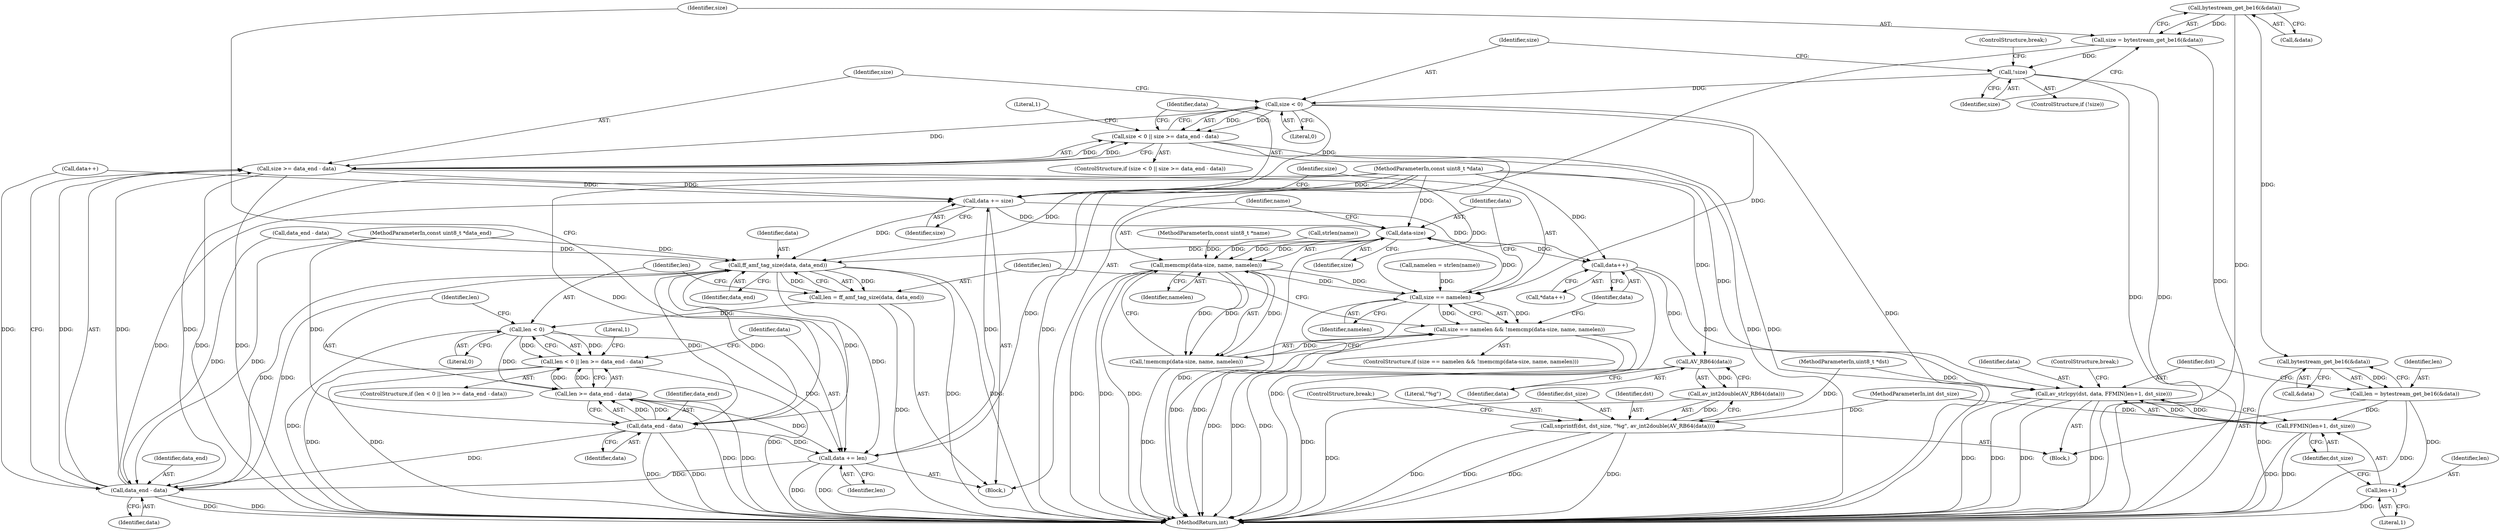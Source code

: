 digraph "1_FFmpeg_ffcc82219cef0928bed2d558b19ef6ea35634130@pointer" {
"1000156" [label="(Call,bytestream_get_be16(&data))"];
"1000154" [label="(Call,size = bytestream_get_be16(&data))"];
"1000160" [label="(Call,!size)"];
"1000165" [label="(Call,size < 0)"];
"1000164" [label="(Call,size < 0 || size >= data_end - data)"];
"1000168" [label="(Call,size >= data_end - data)"];
"1000176" [label="(Call,data += size)"];
"1000186" [label="(Call,data-size)"];
"1000185" [label="(Call,memcmp(data-size, name, namelen))"];
"1000181" [label="(Call,size == namelen)"];
"1000180" [label="(Call,size == namelen && !memcmp(data-size, name, namelen))"];
"1000184" [label="(Call,!memcmp(data-size, name, namelen))"];
"1000194" [label="(Call,data++)"];
"1000203" [label="(Call,AV_RB64(data))"];
"1000202" [label="(Call,av_int2double(AV_RB64(data)))"];
"1000198" [label="(Call,snprintf(dst, dst_size, \"%g\", av_int2double(AV_RB64(data))))"];
"1000223" [label="(Call,av_strlcpy(dst, data, FFMIN(len+1, dst_size)))"];
"1000240" [label="(Call,ff_amf_tag_size(data, data_end))"];
"1000170" [label="(Call,data_end - data)"];
"1000238" [label="(Call,len = ff_amf_tag_size(data, data_end))"];
"1000245" [label="(Call,len < 0)"];
"1000244" [label="(Call,len < 0 || len >= data_end - data)"];
"1000248" [label="(Call,len >= data_end - data)"];
"1000256" [label="(Call,data += len)"];
"1000250" [label="(Call,data_end - data)"];
"1000220" [label="(Call,bytestream_get_be16(&data))"];
"1000218" [label="(Call,len = bytestream_get_be16(&data))"];
"1000226" [label="(Call,FFMIN(len+1, dst_size))"];
"1000227" [label="(Call,len+1)"];
"1000204" [label="(Identifier,data)"];
"1000161" [label="(Identifier,size)"];
"1000170" [label="(Call,data_end - data)"];
"1000257" [label="(Identifier,data)"];
"1000149" [label="(Call,data++)"];
"1000180" [label="(Call,size == namelen && !memcmp(data-size, name, namelen))"];
"1000194" [label="(Call,data++)"];
"1000255" [label="(Literal,1)"];
"1000198" [label="(Call,snprintf(dst, dst_size, \"%g\", av_int2double(AV_RB64(data))))"];
"1000176" [label="(Call,data += size)"];
"1000228" [label="(Identifier,len)"];
"1000248" [label="(Call,len >= data_end - data)"];
"1000154" [label="(Call,size = bytestream_get_be16(&data))"];
"1000181" [label="(Call,size == namelen)"];
"1000190" [label="(Identifier,namelen)"];
"1000256" [label="(Call,data += len)"];
"1000102" [label="(MethodParameterIn,const uint8_t *data_end)"];
"1000238" [label="(Call,len = ff_amf_tag_size(data, data_end))"];
"1000227" [label="(Call,len+1)"];
"1000165" [label="(Call,size < 0)"];
"1000159" [label="(ControlStructure,if (!size))"];
"1000239" [label="(Identifier,len)"];
"1000183" [label="(Identifier,namelen)"];
"1000244" [label="(Call,len < 0 || len >= data_end - data)"];
"1000258" [label="(Identifier,len)"];
"1000202" [label="(Call,av_int2double(AV_RB64(data)))"];
"1000251" [label="(Identifier,data_end)"];
"1000193" [label="(Call,*data++)"];
"1000219" [label="(Identifier,len)"];
"1000156" [label="(Call,bytestream_get_be16(&data))"];
"1000177" [label="(Identifier,data)"];
"1000224" [label="(Identifier,dst)"];
"1000167" [label="(Literal,0)"];
"1000188" [label="(Identifier,size)"];
"1000199" [label="(Identifier,dst)"];
"1000226" [label="(Call,FFMIN(len+1, dst_size))"];
"1000185" [label="(Call,memcmp(data-size, name, namelen))"];
"1000242" [label="(Identifier,data_end)"];
"1000171" [label="(Identifier,data_end)"];
"1000243" [label="(ControlStructure,if (len < 0 || len >= data_end - data))"];
"1000230" [label="(Identifier,dst_size)"];
"1000101" [label="(MethodParameterIn,const uint8_t *data)"];
"1000247" [label="(Literal,0)"];
"1000249" [label="(Identifier,len)"];
"1000175" [label="(Literal,1)"];
"1000166" [label="(Identifier,size)"];
"1000246" [label="(Identifier,len)"];
"1000196" [label="(Block,)"];
"1000225" [label="(Identifier,data)"];
"1000160" [label="(Call,!size)"];
"1000195" [label="(Identifier,data)"];
"1000182" [label="(Identifier,size)"];
"1000223" [label="(Call,av_strlcpy(dst, data, FFMIN(len+1, dst_size)))"];
"1000218" [label="(Call,len = bytestream_get_be16(&data))"];
"1000179" [label="(ControlStructure,if (size == namelen && !memcmp(data-size, name, namelen)))"];
"1000250" [label="(Call,data_end - data)"];
"1000189" [label="(Identifier,name)"];
"1000241" [label="(Identifier,data)"];
"1000205" [label="(ControlStructure,break;)"];
"1000221" [label="(Call,&data)"];
"1000240" [label="(Call,ff_amf_tag_size(data, data_end))"];
"1000110" [label="(Call,strlen(name))"];
"1000187" [label="(Identifier,data)"];
"1000162" [label="(ControlStructure,break;)"];
"1000184" [label="(Call,!memcmp(data-size, name, namelen))"];
"1000231" [label="(ControlStructure,break;)"];
"1000142" [label="(Call,data_end - data)"];
"1000169" [label="(Identifier,size)"];
"1000186" [label="(Call,data-size)"];
"1000105" [label="(MethodParameterIn,int dst_size)"];
"1000164" [label="(Call,size < 0 || size >= data_end - data)"];
"1000104" [label="(MethodParameterIn,uint8_t *dst)"];
"1000229" [label="(Literal,1)"];
"1000155" [label="(Identifier,size)"];
"1000203" [label="(Call,AV_RB64(data))"];
"1000262" [label="(MethodReturn,int)"];
"1000163" [label="(ControlStructure,if (size < 0 || size >= data_end - data))"];
"1000201" [label="(Literal,\"%g\")"];
"1000245" [label="(Call,len < 0)"];
"1000157" [label="(Call,&data)"];
"1000220" [label="(Call,bytestream_get_be16(&data))"];
"1000200" [label="(Identifier,dst_size)"];
"1000152" [label="(Block,)"];
"1000103" [label="(MethodParameterIn,const uint8_t *name)"];
"1000178" [label="(Identifier,size)"];
"1000252" [label="(Identifier,data)"];
"1000108" [label="(Call,namelen = strlen(name))"];
"1000168" [label="(Call,size >= data_end - data)"];
"1000172" [label="(Identifier,data)"];
"1000156" -> "1000154"  [label="AST: "];
"1000156" -> "1000157"  [label="CFG: "];
"1000157" -> "1000156"  [label="AST: "];
"1000154" -> "1000156"  [label="CFG: "];
"1000156" -> "1000262"  [label="DDG: "];
"1000156" -> "1000154"  [label="DDG: "];
"1000156" -> "1000220"  [label="DDG: "];
"1000154" -> "1000152"  [label="AST: "];
"1000155" -> "1000154"  [label="AST: "];
"1000161" -> "1000154"  [label="CFG: "];
"1000154" -> "1000262"  [label="DDG: "];
"1000154" -> "1000160"  [label="DDG: "];
"1000160" -> "1000159"  [label="AST: "];
"1000160" -> "1000161"  [label="CFG: "];
"1000161" -> "1000160"  [label="AST: "];
"1000162" -> "1000160"  [label="CFG: "];
"1000166" -> "1000160"  [label="CFG: "];
"1000160" -> "1000262"  [label="DDG: "];
"1000160" -> "1000262"  [label="DDG: "];
"1000160" -> "1000165"  [label="DDG: "];
"1000165" -> "1000164"  [label="AST: "];
"1000165" -> "1000167"  [label="CFG: "];
"1000166" -> "1000165"  [label="AST: "];
"1000167" -> "1000165"  [label="AST: "];
"1000169" -> "1000165"  [label="CFG: "];
"1000164" -> "1000165"  [label="CFG: "];
"1000165" -> "1000262"  [label="DDG: "];
"1000165" -> "1000164"  [label="DDG: "];
"1000165" -> "1000164"  [label="DDG: "];
"1000165" -> "1000168"  [label="DDG: "];
"1000165" -> "1000176"  [label="DDG: "];
"1000165" -> "1000181"  [label="DDG: "];
"1000164" -> "1000163"  [label="AST: "];
"1000164" -> "1000168"  [label="CFG: "];
"1000168" -> "1000164"  [label="AST: "];
"1000175" -> "1000164"  [label="CFG: "];
"1000177" -> "1000164"  [label="CFG: "];
"1000164" -> "1000262"  [label="DDG: "];
"1000164" -> "1000262"  [label="DDG: "];
"1000164" -> "1000262"  [label="DDG: "];
"1000168" -> "1000164"  [label="DDG: "];
"1000168" -> "1000164"  [label="DDG: "];
"1000168" -> "1000170"  [label="CFG: "];
"1000169" -> "1000168"  [label="AST: "];
"1000170" -> "1000168"  [label="AST: "];
"1000168" -> "1000262"  [label="DDG: "];
"1000168" -> "1000262"  [label="DDG: "];
"1000170" -> "1000168"  [label="DDG: "];
"1000170" -> "1000168"  [label="DDG: "];
"1000168" -> "1000176"  [label="DDG: "];
"1000168" -> "1000181"  [label="DDG: "];
"1000176" -> "1000152"  [label="AST: "];
"1000176" -> "1000178"  [label="CFG: "];
"1000177" -> "1000176"  [label="AST: "];
"1000178" -> "1000176"  [label="AST: "];
"1000182" -> "1000176"  [label="CFG: "];
"1000170" -> "1000176"  [label="DDG: "];
"1000149" -> "1000176"  [label="DDG: "];
"1000256" -> "1000176"  [label="DDG: "];
"1000101" -> "1000176"  [label="DDG: "];
"1000176" -> "1000186"  [label="DDG: "];
"1000176" -> "1000194"  [label="DDG: "];
"1000176" -> "1000240"  [label="DDG: "];
"1000186" -> "1000185"  [label="AST: "];
"1000186" -> "1000188"  [label="CFG: "];
"1000187" -> "1000186"  [label="AST: "];
"1000188" -> "1000186"  [label="AST: "];
"1000189" -> "1000186"  [label="CFG: "];
"1000186" -> "1000262"  [label="DDG: "];
"1000186" -> "1000185"  [label="DDG: "];
"1000186" -> "1000185"  [label="DDG: "];
"1000101" -> "1000186"  [label="DDG: "];
"1000181" -> "1000186"  [label="DDG: "];
"1000186" -> "1000194"  [label="DDG: "];
"1000186" -> "1000240"  [label="DDG: "];
"1000185" -> "1000184"  [label="AST: "];
"1000185" -> "1000190"  [label="CFG: "];
"1000189" -> "1000185"  [label="AST: "];
"1000190" -> "1000185"  [label="AST: "];
"1000184" -> "1000185"  [label="CFG: "];
"1000185" -> "1000262"  [label="DDG: "];
"1000185" -> "1000262"  [label="DDG: "];
"1000185" -> "1000262"  [label="DDG: "];
"1000185" -> "1000181"  [label="DDG: "];
"1000185" -> "1000184"  [label="DDG: "];
"1000185" -> "1000184"  [label="DDG: "];
"1000185" -> "1000184"  [label="DDG: "];
"1000110" -> "1000185"  [label="DDG: "];
"1000103" -> "1000185"  [label="DDG: "];
"1000181" -> "1000185"  [label="DDG: "];
"1000181" -> "1000180"  [label="AST: "];
"1000181" -> "1000183"  [label="CFG: "];
"1000182" -> "1000181"  [label="AST: "];
"1000183" -> "1000181"  [label="AST: "];
"1000187" -> "1000181"  [label="CFG: "];
"1000180" -> "1000181"  [label="CFG: "];
"1000181" -> "1000262"  [label="DDG: "];
"1000181" -> "1000262"  [label="DDG: "];
"1000181" -> "1000180"  [label="DDG: "];
"1000181" -> "1000180"  [label="DDG: "];
"1000108" -> "1000181"  [label="DDG: "];
"1000180" -> "1000179"  [label="AST: "];
"1000180" -> "1000184"  [label="CFG: "];
"1000184" -> "1000180"  [label="AST: "];
"1000195" -> "1000180"  [label="CFG: "];
"1000239" -> "1000180"  [label="CFG: "];
"1000180" -> "1000262"  [label="DDG: "];
"1000180" -> "1000262"  [label="DDG: "];
"1000180" -> "1000262"  [label="DDG: "];
"1000184" -> "1000180"  [label="DDG: "];
"1000184" -> "1000262"  [label="DDG: "];
"1000194" -> "1000193"  [label="AST: "];
"1000194" -> "1000195"  [label="CFG: "];
"1000195" -> "1000194"  [label="AST: "];
"1000193" -> "1000194"  [label="CFG: "];
"1000194" -> "1000262"  [label="DDG: "];
"1000101" -> "1000194"  [label="DDG: "];
"1000194" -> "1000203"  [label="DDG: "];
"1000194" -> "1000223"  [label="DDG: "];
"1000203" -> "1000202"  [label="AST: "];
"1000203" -> "1000204"  [label="CFG: "];
"1000204" -> "1000203"  [label="AST: "];
"1000202" -> "1000203"  [label="CFG: "];
"1000203" -> "1000262"  [label="DDG: "];
"1000203" -> "1000202"  [label="DDG: "];
"1000101" -> "1000203"  [label="DDG: "];
"1000202" -> "1000198"  [label="AST: "];
"1000198" -> "1000202"  [label="CFG: "];
"1000202" -> "1000262"  [label="DDG: "];
"1000202" -> "1000198"  [label="DDG: "];
"1000198" -> "1000196"  [label="AST: "];
"1000199" -> "1000198"  [label="AST: "];
"1000200" -> "1000198"  [label="AST: "];
"1000201" -> "1000198"  [label="AST: "];
"1000205" -> "1000198"  [label="CFG: "];
"1000198" -> "1000262"  [label="DDG: "];
"1000198" -> "1000262"  [label="DDG: "];
"1000198" -> "1000262"  [label="DDG: "];
"1000198" -> "1000262"  [label="DDG: "];
"1000104" -> "1000198"  [label="DDG: "];
"1000105" -> "1000198"  [label="DDG: "];
"1000223" -> "1000196"  [label="AST: "];
"1000223" -> "1000226"  [label="CFG: "];
"1000224" -> "1000223"  [label="AST: "];
"1000225" -> "1000223"  [label="AST: "];
"1000226" -> "1000223"  [label="AST: "];
"1000231" -> "1000223"  [label="CFG: "];
"1000223" -> "1000262"  [label="DDG: "];
"1000223" -> "1000262"  [label="DDG: "];
"1000223" -> "1000262"  [label="DDG: "];
"1000223" -> "1000262"  [label="DDG: "];
"1000104" -> "1000223"  [label="DDG: "];
"1000101" -> "1000223"  [label="DDG: "];
"1000226" -> "1000223"  [label="DDG: "];
"1000226" -> "1000223"  [label="DDG: "];
"1000240" -> "1000238"  [label="AST: "];
"1000240" -> "1000242"  [label="CFG: "];
"1000241" -> "1000240"  [label="AST: "];
"1000242" -> "1000240"  [label="AST: "];
"1000238" -> "1000240"  [label="CFG: "];
"1000240" -> "1000262"  [label="DDG: "];
"1000240" -> "1000262"  [label="DDG: "];
"1000240" -> "1000170"  [label="DDG: "];
"1000240" -> "1000238"  [label="DDG: "];
"1000240" -> "1000238"  [label="DDG: "];
"1000101" -> "1000240"  [label="DDG: "];
"1000250" -> "1000240"  [label="DDG: "];
"1000142" -> "1000240"  [label="DDG: "];
"1000170" -> "1000240"  [label="DDG: "];
"1000102" -> "1000240"  [label="DDG: "];
"1000240" -> "1000250"  [label="DDG: "];
"1000240" -> "1000250"  [label="DDG: "];
"1000240" -> "1000256"  [label="DDG: "];
"1000170" -> "1000172"  [label="CFG: "];
"1000171" -> "1000170"  [label="AST: "];
"1000172" -> "1000170"  [label="AST: "];
"1000170" -> "1000262"  [label="DDG: "];
"1000170" -> "1000262"  [label="DDG: "];
"1000250" -> "1000170"  [label="DDG: "];
"1000142" -> "1000170"  [label="DDG: "];
"1000102" -> "1000170"  [label="DDG: "];
"1000149" -> "1000170"  [label="DDG: "];
"1000256" -> "1000170"  [label="DDG: "];
"1000101" -> "1000170"  [label="DDG: "];
"1000238" -> "1000152"  [label="AST: "];
"1000239" -> "1000238"  [label="AST: "];
"1000246" -> "1000238"  [label="CFG: "];
"1000238" -> "1000262"  [label="DDG: "];
"1000238" -> "1000245"  [label="DDG: "];
"1000245" -> "1000244"  [label="AST: "];
"1000245" -> "1000247"  [label="CFG: "];
"1000246" -> "1000245"  [label="AST: "];
"1000247" -> "1000245"  [label="AST: "];
"1000249" -> "1000245"  [label="CFG: "];
"1000244" -> "1000245"  [label="CFG: "];
"1000245" -> "1000262"  [label="DDG: "];
"1000245" -> "1000244"  [label="DDG: "];
"1000245" -> "1000244"  [label="DDG: "];
"1000245" -> "1000248"  [label="DDG: "];
"1000245" -> "1000256"  [label="DDG: "];
"1000244" -> "1000243"  [label="AST: "];
"1000244" -> "1000248"  [label="CFG: "];
"1000248" -> "1000244"  [label="AST: "];
"1000255" -> "1000244"  [label="CFG: "];
"1000257" -> "1000244"  [label="CFG: "];
"1000244" -> "1000262"  [label="DDG: "];
"1000244" -> "1000262"  [label="DDG: "];
"1000244" -> "1000262"  [label="DDG: "];
"1000248" -> "1000244"  [label="DDG: "];
"1000248" -> "1000244"  [label="DDG: "];
"1000248" -> "1000250"  [label="CFG: "];
"1000249" -> "1000248"  [label="AST: "];
"1000250" -> "1000248"  [label="AST: "];
"1000248" -> "1000262"  [label="DDG: "];
"1000248" -> "1000262"  [label="DDG: "];
"1000250" -> "1000248"  [label="DDG: "];
"1000250" -> "1000248"  [label="DDG: "];
"1000248" -> "1000256"  [label="DDG: "];
"1000256" -> "1000152"  [label="AST: "];
"1000256" -> "1000258"  [label="CFG: "];
"1000257" -> "1000256"  [label="AST: "];
"1000258" -> "1000256"  [label="AST: "];
"1000155" -> "1000256"  [label="CFG: "];
"1000256" -> "1000262"  [label="DDG: "];
"1000256" -> "1000262"  [label="DDG: "];
"1000250" -> "1000256"  [label="DDG: "];
"1000101" -> "1000256"  [label="DDG: "];
"1000250" -> "1000252"  [label="CFG: "];
"1000251" -> "1000250"  [label="AST: "];
"1000252" -> "1000250"  [label="AST: "];
"1000250" -> "1000262"  [label="DDG: "];
"1000250" -> "1000262"  [label="DDG: "];
"1000102" -> "1000250"  [label="DDG: "];
"1000101" -> "1000250"  [label="DDG: "];
"1000220" -> "1000218"  [label="AST: "];
"1000220" -> "1000221"  [label="CFG: "];
"1000221" -> "1000220"  [label="AST: "];
"1000218" -> "1000220"  [label="CFG: "];
"1000220" -> "1000262"  [label="DDG: "];
"1000220" -> "1000218"  [label="DDG: "];
"1000218" -> "1000196"  [label="AST: "];
"1000219" -> "1000218"  [label="AST: "];
"1000224" -> "1000218"  [label="CFG: "];
"1000218" -> "1000262"  [label="DDG: "];
"1000218" -> "1000226"  [label="DDG: "];
"1000218" -> "1000227"  [label="DDG: "];
"1000226" -> "1000230"  [label="CFG: "];
"1000227" -> "1000226"  [label="AST: "];
"1000230" -> "1000226"  [label="AST: "];
"1000226" -> "1000262"  [label="DDG: "];
"1000226" -> "1000262"  [label="DDG: "];
"1000105" -> "1000226"  [label="DDG: "];
"1000227" -> "1000229"  [label="CFG: "];
"1000228" -> "1000227"  [label="AST: "];
"1000229" -> "1000227"  [label="AST: "];
"1000230" -> "1000227"  [label="CFG: "];
"1000227" -> "1000262"  [label="DDG: "];
}
